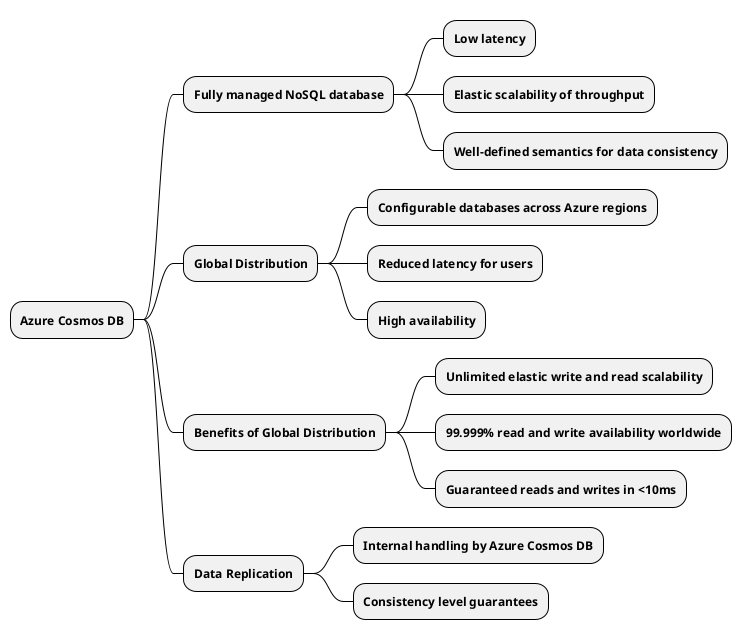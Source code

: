 @startmindmap "Benefits of Cosmos DB"
skinparam nodeBorderThickness 1
skinparam nodeBorderColor #000000
skinparam ArrowColor #000000
skinparam ArrowThickness 1
skinparam nodeFontSize 12
skinparam nodeFontStyle bold

* Azure Cosmos DB
** Fully managed NoSQL database
*** Low latency
*** Elastic scalability of throughput
*** Well-defined semantics for data consistency
** Global Distribution
*** Configurable databases across Azure regions
*** Reduced latency for users
*** High availability
** Benefits of Global Distribution
*** Unlimited elastic write and read scalability
*** 99.999% read and write availability worldwide
*** Guaranteed reads and writes in <10ms
** Data Replication
*** Internal handling by Azure Cosmos DB
*** Consistency level guarantees
@endmindmap